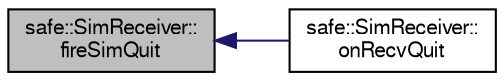 digraph "safe::SimReceiver::fireSimQuit"
{
  bgcolor="transparent";
  edge [fontname="FreeSans",fontsize="10",labelfontname="FreeSans",labelfontsize="10"];
  node [fontname="FreeSans",fontsize="10",shape=record];
  rankdir="LR";
  Node1 [label="safe::SimReceiver::\lfireSimQuit",height=0.2,width=0.4,color="black", fillcolor="grey75", style="filled" fontcolor="black"];
  Node1 -> Node2 [dir="back",color="midnightblue",fontsize="10",style="solid",fontname="FreeSans"];
  Node2 [label="safe::SimReceiver::\lonRecvQuit",height=0.2,width=0.4,color="black",URL="$classsafe_1_1SimReceiver.html#a8b46fd2a3242e184b53bda3a89f3b70b"];
}
